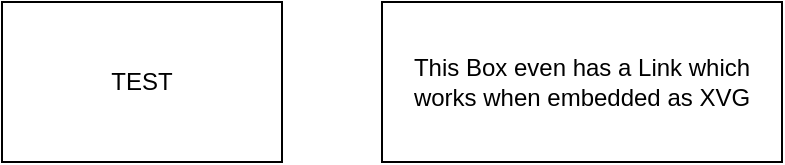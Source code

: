 <mxfile version="24.2.5" type="device">
  <diagram name="Seite-1" id="UfDsUnkN_F5QDPRHD5YR">
    <mxGraphModel dx="1098" dy="988" grid="1" gridSize="10" guides="1" tooltips="1" connect="1" arrows="1" fold="1" page="1" pageScale="1" pageWidth="827" pageHeight="1169" math="0" shadow="0">
      <root>
        <mxCell id="0" />
        <mxCell id="1" parent="0" />
        <mxCell id="m2jG0--c5p31EUY5UHOj-1" value="TEST" style="rounded=0;whiteSpace=wrap;html=1;" vertex="1" parent="1">
          <mxGeometry x="60" y="50" width="140" height="80" as="geometry" />
        </mxCell>
        <UserObject label="This Box even has a Link which works when embedded as XVG" link="https://deving.zone/" linkTarget="_blank" id="m2jG0--c5p31EUY5UHOj-2">
          <mxCell style="rounded=0;whiteSpace=wrap;html=1;" vertex="1" parent="1">
            <mxGeometry x="250" y="50" width="200" height="80" as="geometry" />
          </mxCell>
        </UserObject>
      </root>
    </mxGraphModel>
  </diagram>
</mxfile>
